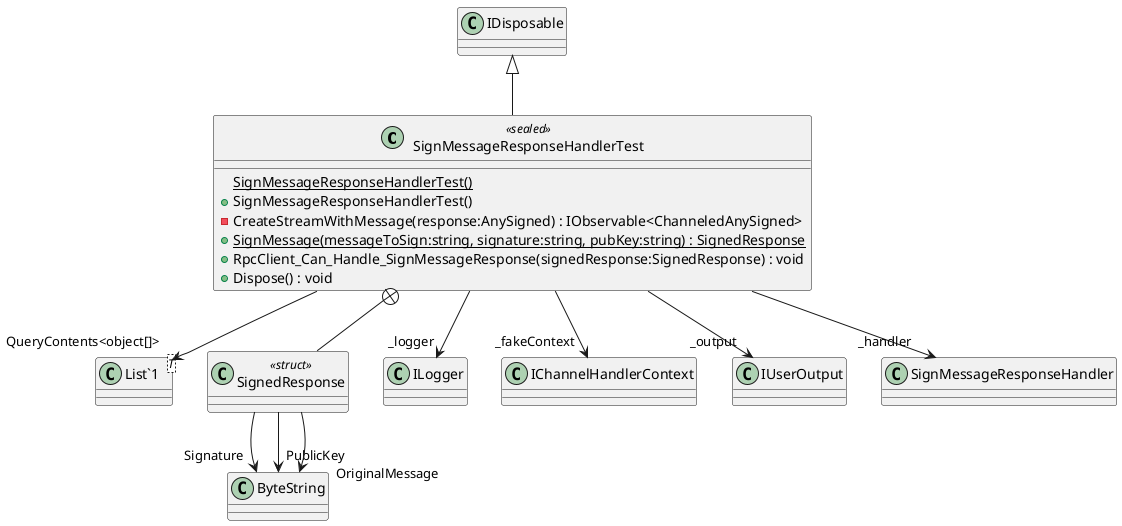 @startuml
class SignMessageResponseHandlerTest <<sealed>> {
    {static} SignMessageResponseHandlerTest()
    + SignMessageResponseHandlerTest()
    - CreateStreamWithMessage(response:AnySigned) : IObservable<ChanneledAnySigned>
    + {static} SignMessage(messageToSign:string, signature:string, pubKey:string) : SignedResponse
    + RpcClient_Can_Handle_SignMessageResponse(signedResponse:SignedResponse) : void
    + Dispose() : void
}
class "List`1"<T> {
}
class SignedResponse <<struct>> {
}
IDisposable <|-- SignMessageResponseHandlerTest
SignMessageResponseHandlerTest --> "_logger" ILogger
SignMessageResponseHandlerTest --> "_fakeContext" IChannelHandlerContext
SignMessageResponseHandlerTest --> "QueryContents<object[]>" "List`1"
SignMessageResponseHandlerTest --> "_output" IUserOutput
SignMessageResponseHandlerTest --> "_handler" SignMessageResponseHandler
SignMessageResponseHandlerTest +-- SignedResponse
SignedResponse --> "Signature" ByteString
SignedResponse --> "PublicKey" ByteString
SignedResponse --> "OriginalMessage" ByteString
@enduml

